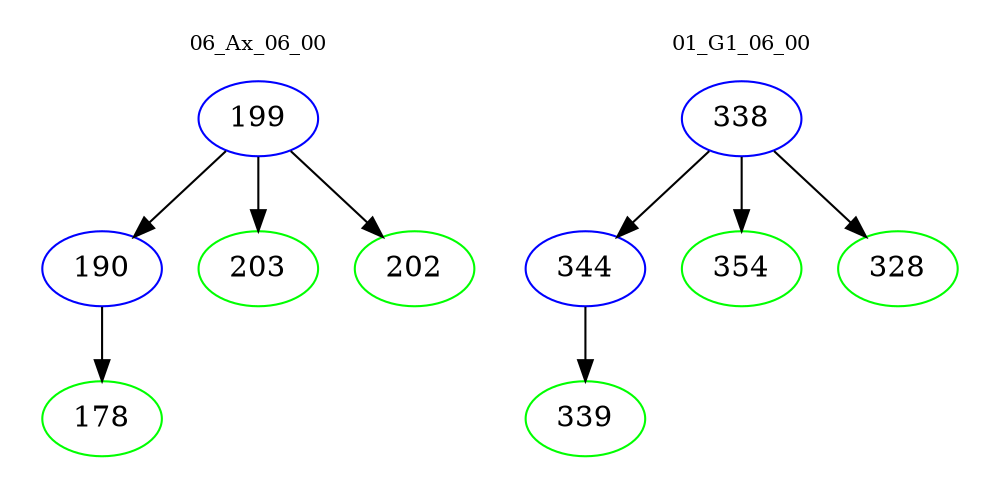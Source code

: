 digraph{
subgraph cluster_0 {
color = white
label = "06_Ax_06_00";
fontsize=10;
T0_199 [label="199", color="blue"]
T0_199 -> T0_190 [color="black"]
T0_190 [label="190", color="blue"]
T0_190 -> T0_178 [color="black"]
T0_178 [label="178", color="green"]
T0_199 -> T0_203 [color="black"]
T0_203 [label="203", color="green"]
T0_199 -> T0_202 [color="black"]
T0_202 [label="202", color="green"]
}
subgraph cluster_1 {
color = white
label = "01_G1_06_00";
fontsize=10;
T1_338 [label="338", color="blue"]
T1_338 -> T1_344 [color="black"]
T1_344 [label="344", color="blue"]
T1_344 -> T1_339 [color="black"]
T1_339 [label="339", color="green"]
T1_338 -> T1_354 [color="black"]
T1_354 [label="354", color="green"]
T1_338 -> T1_328 [color="black"]
T1_328 [label="328", color="green"]
}
}
